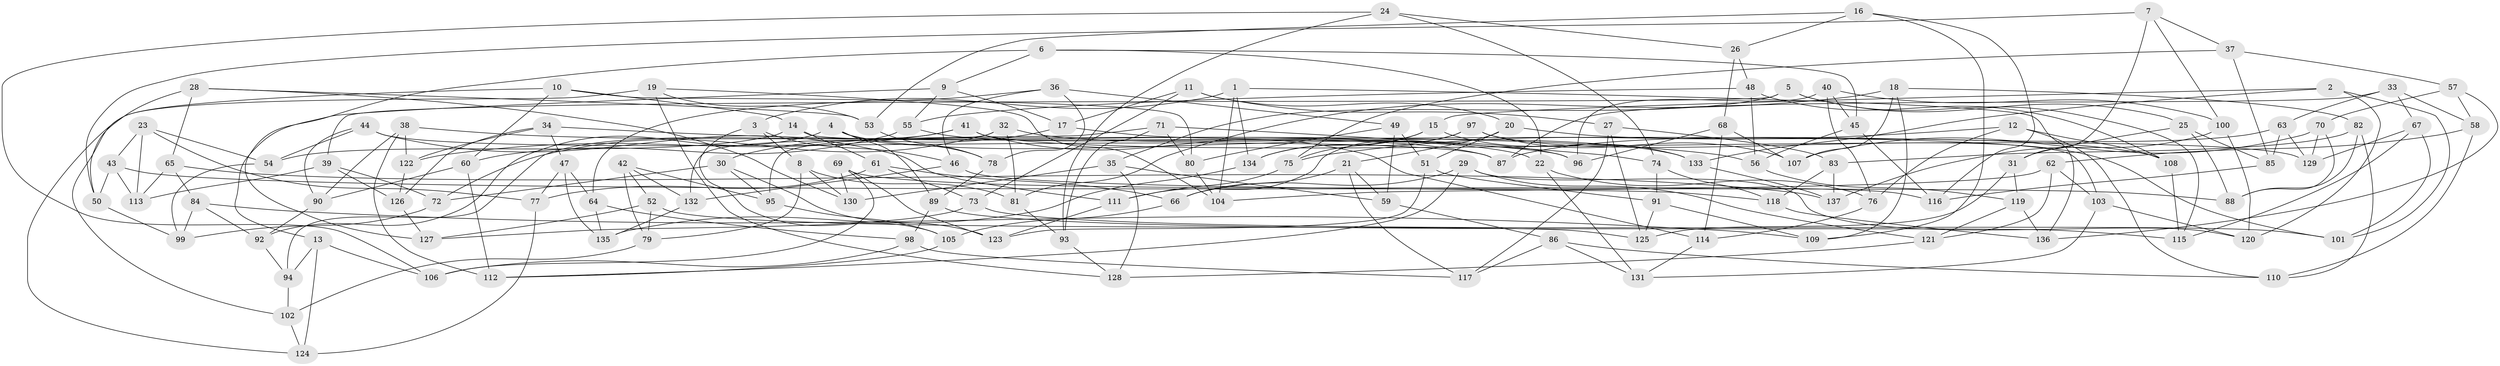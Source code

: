 // Generated by graph-tools (version 1.1) at 2025/03/03/09/25 03:03:04]
// undirected, 137 vertices, 274 edges
graph export_dot {
graph [start="1"]
  node [color=gray90,style=filled];
  1;
  2;
  3;
  4;
  5;
  6;
  7;
  8;
  9;
  10;
  11;
  12;
  13;
  14;
  15;
  16;
  17;
  18;
  19;
  20;
  21;
  22;
  23;
  24;
  25;
  26;
  27;
  28;
  29;
  30;
  31;
  32;
  33;
  34;
  35;
  36;
  37;
  38;
  39;
  40;
  41;
  42;
  43;
  44;
  45;
  46;
  47;
  48;
  49;
  50;
  51;
  52;
  53;
  54;
  55;
  56;
  57;
  58;
  59;
  60;
  61;
  62;
  63;
  64;
  65;
  66;
  67;
  68;
  69;
  70;
  71;
  72;
  73;
  74;
  75;
  76;
  77;
  78;
  79;
  80;
  81;
  82;
  83;
  84;
  85;
  86;
  87;
  88;
  89;
  90;
  91;
  92;
  93;
  94;
  95;
  96;
  97;
  98;
  99;
  100;
  101;
  102;
  103;
  104;
  105;
  106;
  107;
  108;
  109;
  110;
  111;
  112;
  113;
  114;
  115;
  116;
  117;
  118;
  119;
  120;
  121;
  122;
  123;
  124;
  125;
  126;
  127;
  128;
  129;
  130;
  131;
  132;
  133;
  134;
  135;
  136;
  137;
  1 -- 136;
  1 -- 134;
  1 -- 3;
  1 -- 104;
  2 -- 120;
  2 -- 101;
  2 -- 133;
  2 -- 15;
  3 -- 8;
  3 -- 46;
  3 -- 105;
  4 -- 96;
  4 -- 78;
  4 -- 89;
  4 -- 92;
  5 -- 39;
  5 -- 115;
  5 -- 25;
  5 -- 35;
  6 -- 22;
  6 -- 45;
  6 -- 9;
  6 -- 127;
  7 -- 100;
  7 -- 31;
  7 -- 37;
  7 -- 50;
  8 -- 79;
  8 -- 81;
  8 -- 130;
  9 -- 55;
  9 -- 17;
  9 -- 13;
  10 -- 102;
  10 -- 60;
  10 -- 14;
  10 -- 80;
  11 -- 17;
  11 -- 20;
  11 -- 27;
  11 -- 73;
  12 -- 110;
  12 -- 76;
  12 -- 75;
  12 -- 108;
  13 -- 124;
  13 -- 106;
  13 -- 94;
  14 -- 54;
  14 -- 61;
  14 -- 103;
  15 -- 133;
  15 -- 75;
  15 -- 134;
  16 -- 109;
  16 -- 53;
  16 -- 116;
  16 -- 26;
  17 -- 22;
  17 -- 30;
  18 -- 81;
  18 -- 107;
  18 -- 82;
  18 -- 109;
  19 -- 53;
  19 -- 128;
  19 -- 124;
  19 -- 104;
  20 -- 21;
  20 -- 51;
  20 -- 108;
  21 -- 66;
  21 -- 117;
  21 -- 59;
  22 -- 131;
  22 -- 76;
  23 -- 43;
  23 -- 54;
  23 -- 113;
  23 -- 77;
  24 -- 26;
  24 -- 106;
  24 -- 74;
  24 -- 93;
  25 -- 88;
  25 -- 85;
  25 -- 31;
  26 -- 48;
  26 -- 68;
  27 -- 83;
  27 -- 117;
  27 -- 125;
  28 -- 50;
  28 -- 130;
  28 -- 53;
  28 -- 65;
  29 -- 121;
  29 -- 66;
  29 -- 120;
  29 -- 112;
  30 -- 95;
  30 -- 123;
  30 -- 72;
  31 -- 119;
  31 -- 125;
  32 -- 81;
  32 -- 132;
  32 -- 133;
  32 -- 72;
  33 -- 87;
  33 -- 67;
  33 -- 58;
  33 -- 63;
  34 -- 126;
  34 -- 74;
  34 -- 47;
  34 -- 122;
  35 -- 59;
  35 -- 130;
  35 -- 128;
  36 -- 49;
  36 -- 78;
  36 -- 64;
  36 -- 46;
  37 -- 85;
  37 -- 75;
  37 -- 57;
  38 -- 122;
  38 -- 56;
  38 -- 90;
  38 -- 112;
  39 -- 72;
  39 -- 126;
  39 -- 113;
  40 -- 100;
  40 -- 96;
  40 -- 45;
  40 -- 76;
  41 -- 129;
  41 -- 114;
  41 -- 122;
  41 -- 94;
  42 -- 95;
  42 -- 132;
  42 -- 79;
  42 -- 52;
  43 -- 88;
  43 -- 50;
  43 -- 113;
  44 -- 87;
  44 -- 54;
  44 -- 111;
  44 -- 90;
  45 -- 56;
  45 -- 116;
  46 -- 118;
  46 -- 132;
  47 -- 77;
  47 -- 64;
  47 -- 135;
  48 -- 56;
  48 -- 55;
  48 -- 108;
  49 -- 80;
  49 -- 59;
  49 -- 51;
  50 -- 99;
  51 -- 123;
  51 -- 91;
  52 -- 79;
  52 -- 125;
  52 -- 127;
  53 -- 78;
  54 -- 99;
  55 -- 60;
  55 -- 87;
  56 -- 119;
  57 -- 136;
  57 -- 70;
  57 -- 58;
  58 -- 62;
  58 -- 110;
  59 -- 86;
  60 -- 90;
  60 -- 112;
  61 -- 66;
  61 -- 73;
  61 -- 77;
  62 -- 104;
  62 -- 121;
  62 -- 103;
  63 -- 129;
  63 -- 87;
  63 -- 85;
  64 -- 98;
  64 -- 135;
  65 -- 84;
  65 -- 113;
  65 -- 137;
  66 -- 105;
  67 -- 129;
  67 -- 101;
  67 -- 115;
  68 -- 114;
  68 -- 107;
  68 -- 96;
  69 -- 130;
  69 -- 116;
  69 -- 123;
  69 -- 106;
  70 -- 107;
  70 -- 88;
  70 -- 129;
  71 -- 95;
  71 -- 80;
  71 -- 96;
  71 -- 93;
  72 -- 99;
  73 -- 101;
  73 -- 127;
  74 -- 118;
  74 -- 91;
  75 -- 111;
  76 -- 114;
  77 -- 124;
  78 -- 89;
  79 -- 102;
  80 -- 104;
  81 -- 93;
  82 -- 110;
  82 -- 88;
  82 -- 83;
  83 -- 137;
  83 -- 118;
  84 -- 92;
  84 -- 109;
  84 -- 99;
  85 -- 116;
  86 -- 131;
  86 -- 110;
  86 -- 117;
  89 -- 98;
  89 -- 115;
  90 -- 92;
  91 -- 109;
  91 -- 125;
  92 -- 94;
  93 -- 128;
  94 -- 102;
  95 -- 105;
  97 -- 111;
  97 -- 107;
  97 -- 101;
  97 -- 134;
  98 -- 106;
  98 -- 117;
  100 -- 137;
  100 -- 120;
  102 -- 124;
  103 -- 131;
  103 -- 120;
  105 -- 112;
  108 -- 115;
  111 -- 123;
  114 -- 131;
  118 -- 136;
  119 -- 121;
  119 -- 136;
  121 -- 128;
  122 -- 126;
  126 -- 127;
  132 -- 135;
  133 -- 137;
  134 -- 135;
}
